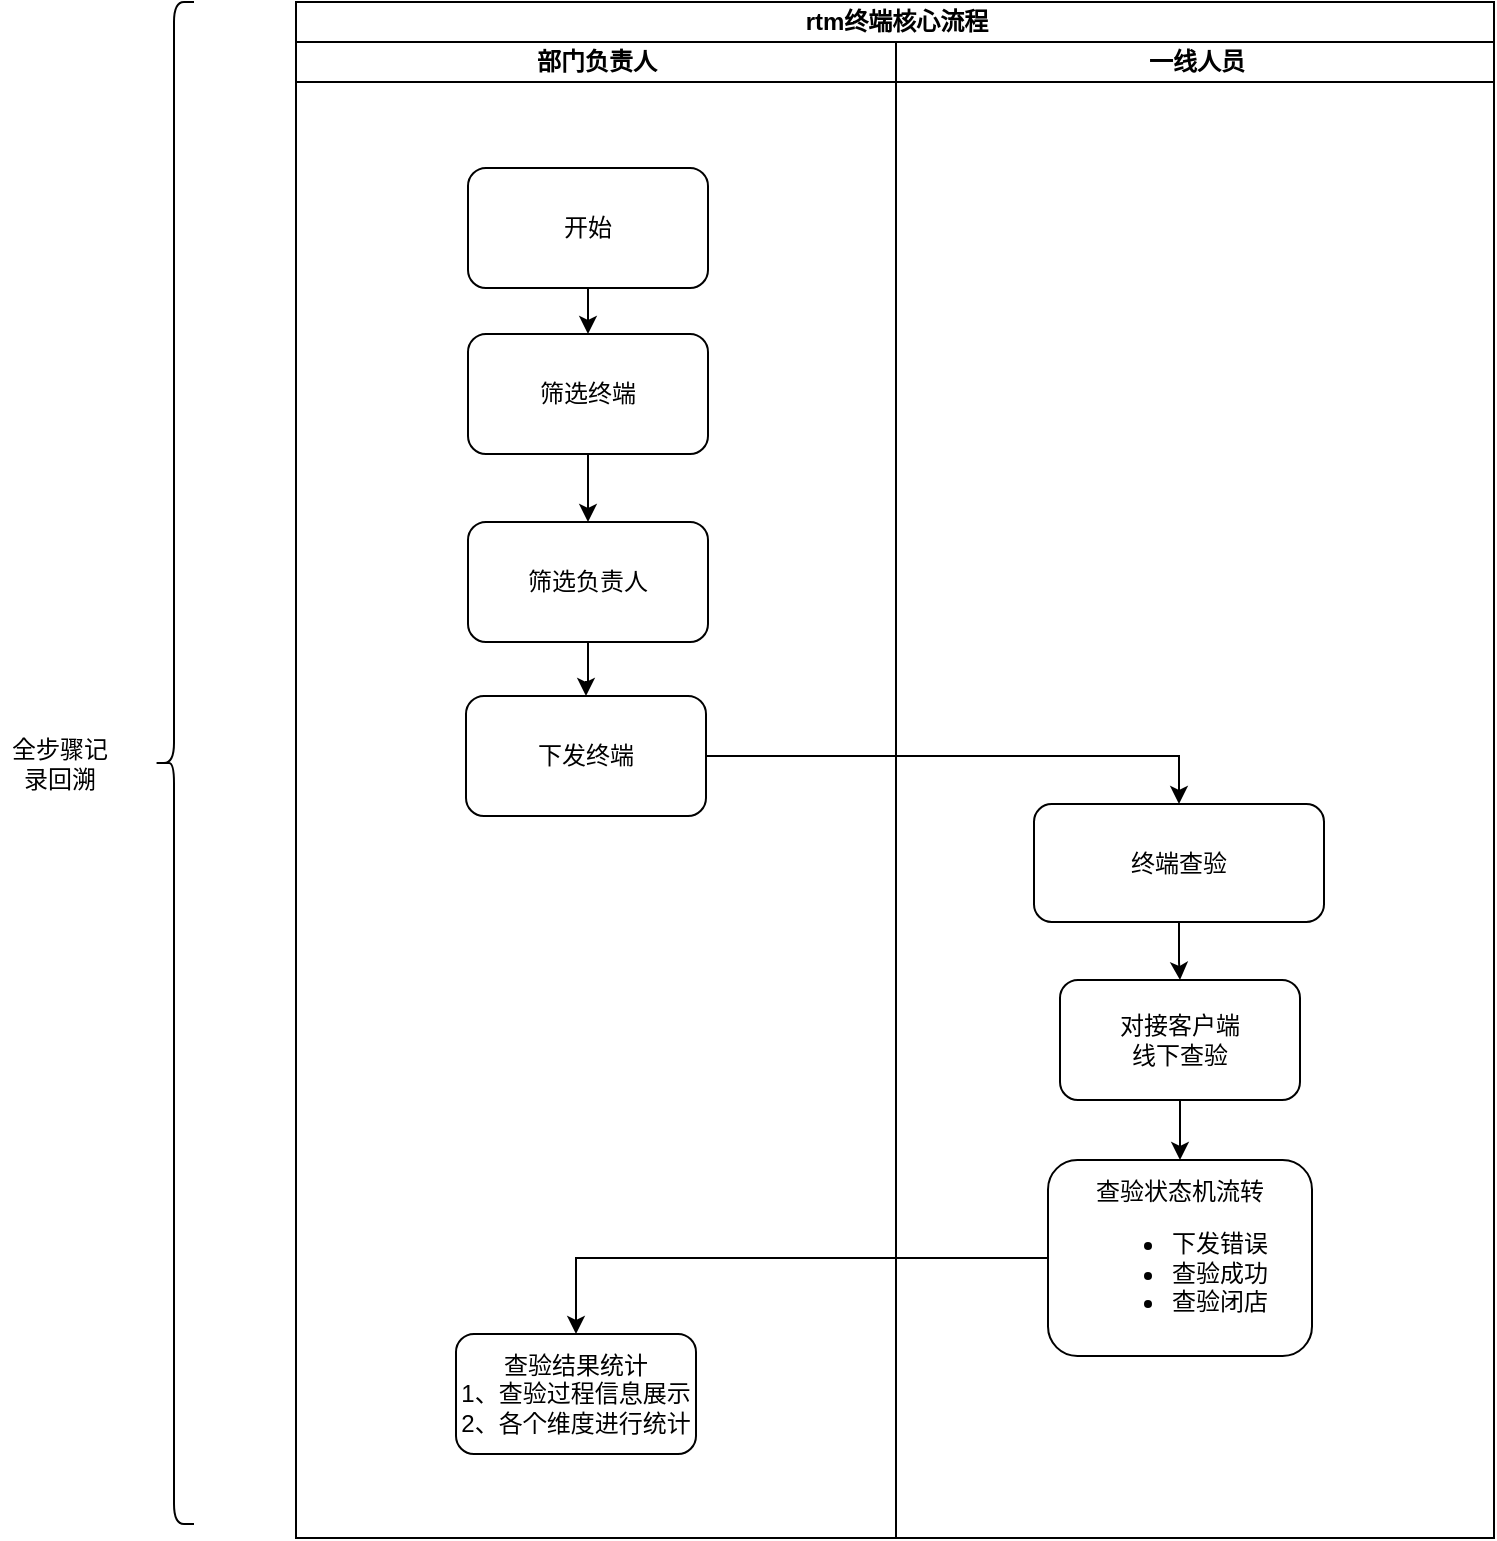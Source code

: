 <mxfile version="26.0.4">
  <diagram name="第 1 页" id="xRrCS5QztE6Z08vACNaN">
    <mxGraphModel dx="1270" dy="790" grid="0" gridSize="10" guides="0" tooltips="1" connect="1" arrows="1" fold="1" page="1" pageScale="1" pageWidth="3300" pageHeight="2339" background="none" math="0" shadow="0">
      <root>
        <mxCell id="0" />
        <mxCell id="1" parent="0" />
        <mxCell id="eiGT6yipun40KPxp0-vt-19" value="rtm终端核心流程" style="swimlane;childLayout=stackLayout;resizeParent=1;resizeParentMax=0;startSize=20;html=1;" parent="1" vertex="1">
          <mxGeometry x="1605" y="521" width="599" height="768" as="geometry" />
        </mxCell>
        <mxCell id="eiGT6yipun40KPxp0-vt-20" value="部门负责人" style="swimlane;startSize=20;html=1;" parent="eiGT6yipun40KPxp0-vt-19" vertex="1">
          <mxGeometry y="20" width="300" height="748" as="geometry" />
        </mxCell>
        <mxCell id="mLsIRPu0JwRJU4ILVOb_-4" value="" style="edgeStyle=orthogonalEdgeStyle;rounded=0;orthogonalLoop=1;jettySize=auto;html=1;" edge="1" parent="eiGT6yipun40KPxp0-vt-20" source="eiGT6yipun40KPxp0-vt-1" target="mLsIRPu0JwRJU4ILVOb_-3">
          <mxGeometry relative="1" as="geometry" />
        </mxCell>
        <mxCell id="eiGT6yipun40KPxp0-vt-1" value="开始" style="rounded=1;whiteSpace=wrap;html=1;points=[[0,0,0,0,0],[0,0.25,0,0,0],[0,0.5,0,0,0],[0,0.75,0,0,0],[0,1,0,0,0],[0.25,0,0,0,0],[0.25,1,0,0,0],[0.5,0,0,0,0],[0.5,1,0,0,0],[0.75,0,0,0,0],[0.75,1,0,0,0],[1,0,0,0,0],[1,0.25,0,0,0],[1,0.5,0,0,0],[1,0.75,0,0,0],[1,1,0,0,0]];" parent="eiGT6yipun40KPxp0-vt-20" vertex="1">
          <mxGeometry x="86.0" y="63" width="120" height="60" as="geometry" />
        </mxCell>
        <mxCell id="eiGT6yipun40KPxp0-vt-3" value="查验结果统计&lt;div&gt;1、查验过程信息展示&lt;/div&gt;&lt;div&gt;2、各个维度进行统计&lt;/div&gt;" style="rounded=1;whiteSpace=wrap;html=1;" parent="eiGT6yipun40KPxp0-vt-20" vertex="1">
          <mxGeometry x="80" y="646" width="120" height="60" as="geometry" />
        </mxCell>
        <mxCell id="mLsIRPu0JwRJU4ILVOb_-8" value="" style="edgeStyle=orthogonalEdgeStyle;rounded=0;orthogonalLoop=1;jettySize=auto;html=1;" edge="1" parent="eiGT6yipun40KPxp0-vt-20" source="mLsIRPu0JwRJU4ILVOb_-3" target="mLsIRPu0JwRJU4ILVOb_-7">
          <mxGeometry relative="1" as="geometry" />
        </mxCell>
        <mxCell id="mLsIRPu0JwRJU4ILVOb_-3" value="筛选终端" style="whiteSpace=wrap;html=1;rounded=1;" vertex="1" parent="eiGT6yipun40KPxp0-vt-20">
          <mxGeometry x="86.0" y="146" width="120" height="60" as="geometry" />
        </mxCell>
        <mxCell id="mLsIRPu0JwRJU4ILVOb_-10" value="" style="edgeStyle=orthogonalEdgeStyle;rounded=0;orthogonalLoop=1;jettySize=auto;html=1;" edge="1" parent="eiGT6yipun40KPxp0-vt-20" source="mLsIRPu0JwRJU4ILVOb_-7" target="mLsIRPu0JwRJU4ILVOb_-9">
          <mxGeometry relative="1" as="geometry" />
        </mxCell>
        <mxCell id="mLsIRPu0JwRJU4ILVOb_-7" value="筛选负责人" style="whiteSpace=wrap;html=1;rounded=1;" vertex="1" parent="eiGT6yipun40KPxp0-vt-20">
          <mxGeometry x="86.0" y="240" width="120" height="60" as="geometry" />
        </mxCell>
        <mxCell id="mLsIRPu0JwRJU4ILVOb_-9" value="下发终端" style="whiteSpace=wrap;html=1;rounded=1;" vertex="1" parent="eiGT6yipun40KPxp0-vt-20">
          <mxGeometry x="85.0" y="327" width="120" height="60" as="geometry" />
        </mxCell>
        <mxCell id="mLsIRPu0JwRJU4ILVOb_-11" style="edgeStyle=orthogonalEdgeStyle;rounded=0;orthogonalLoop=1;jettySize=auto;html=1;entryX=0.5;entryY=0;entryDx=0;entryDy=0;" edge="1" parent="eiGT6yipun40KPxp0-vt-19" source="mLsIRPu0JwRJU4ILVOb_-9" target="eiGT6yipun40KPxp0-vt-2">
          <mxGeometry relative="1" as="geometry" />
        </mxCell>
        <mxCell id="eiGT6yipun40KPxp0-vt-21" value="一线人员" style="swimlane;startSize=20;html=1;" parent="eiGT6yipun40KPxp0-vt-19" vertex="1">
          <mxGeometry x="300" y="20" width="299" height="748" as="geometry">
            <mxRectangle x="120" y="20" width="32" height="460" as="alternateBounds" />
          </mxGeometry>
        </mxCell>
        <mxCell id="mLsIRPu0JwRJU4ILVOb_-13" value="" style="edgeStyle=orthogonalEdgeStyle;rounded=0;orthogonalLoop=1;jettySize=auto;html=1;" edge="1" parent="eiGT6yipun40KPxp0-vt-21" source="eiGT6yipun40KPxp0-vt-2" target="mLsIRPu0JwRJU4ILVOb_-12">
          <mxGeometry relative="1" as="geometry" />
        </mxCell>
        <mxCell id="eiGT6yipun40KPxp0-vt-2" value="终端查验" style="rounded=1;whiteSpace=wrap;html=1;" parent="eiGT6yipun40KPxp0-vt-21" vertex="1">
          <mxGeometry x="69" y="381" width="145" height="59" as="geometry" />
        </mxCell>
        <mxCell id="mLsIRPu0JwRJU4ILVOb_-15" value="" style="edgeStyle=orthogonalEdgeStyle;rounded=0;orthogonalLoop=1;jettySize=auto;html=1;" edge="1" parent="eiGT6yipun40KPxp0-vt-21" source="mLsIRPu0JwRJU4ILVOb_-12" target="mLsIRPu0JwRJU4ILVOb_-14">
          <mxGeometry relative="1" as="geometry" />
        </mxCell>
        <mxCell id="mLsIRPu0JwRJU4ILVOb_-12" value="对接客户端&lt;div&gt;线下查验&lt;/div&gt;" style="whiteSpace=wrap;html=1;rounded=1;" vertex="1" parent="eiGT6yipun40KPxp0-vt-21">
          <mxGeometry x="82" y="469" width="120" height="60" as="geometry" />
        </mxCell>
        <mxCell id="mLsIRPu0JwRJU4ILVOb_-14" value="查验状态机流转&lt;div&gt;&lt;ul&gt;&lt;li&gt;下发错误&lt;/li&gt;&lt;li&gt;查验成功&lt;/li&gt;&lt;li&gt;查验闭店&lt;/li&gt;&lt;/ul&gt;&lt;/div&gt;" style="whiteSpace=wrap;html=1;rounded=1;" vertex="1" parent="eiGT6yipun40KPxp0-vt-21">
          <mxGeometry x="76" y="559" width="132" height="98" as="geometry" />
        </mxCell>
        <mxCell id="mLsIRPu0JwRJU4ILVOb_-16" style="edgeStyle=orthogonalEdgeStyle;rounded=0;orthogonalLoop=1;jettySize=auto;html=1;exitX=0;exitY=0.5;exitDx=0;exitDy=0;entryX=0.5;entryY=0;entryDx=0;entryDy=0;" edge="1" parent="eiGT6yipun40KPxp0-vt-19" source="mLsIRPu0JwRJU4ILVOb_-14" target="eiGT6yipun40KPxp0-vt-3">
          <mxGeometry relative="1" as="geometry" />
        </mxCell>
        <mxCell id="eiGT6yipun40KPxp0-vt-25" value="" style="shape=curlyBracket;whiteSpace=wrap;html=1;rounded=1;labelPosition=left;verticalLabelPosition=middle;align=right;verticalAlign=middle;" parent="1" vertex="1">
          <mxGeometry x="1534" y="521" width="20" height="761" as="geometry" />
        </mxCell>
        <mxCell id="eiGT6yipun40KPxp0-vt-27" value="全步骤记录回溯" style="text;html=1;align=center;verticalAlign=middle;whiteSpace=wrap;rounded=0;" parent="1" vertex="1">
          <mxGeometry x="1457" y="887" width="60" height="30" as="geometry" />
        </mxCell>
      </root>
    </mxGraphModel>
  </diagram>
</mxfile>
